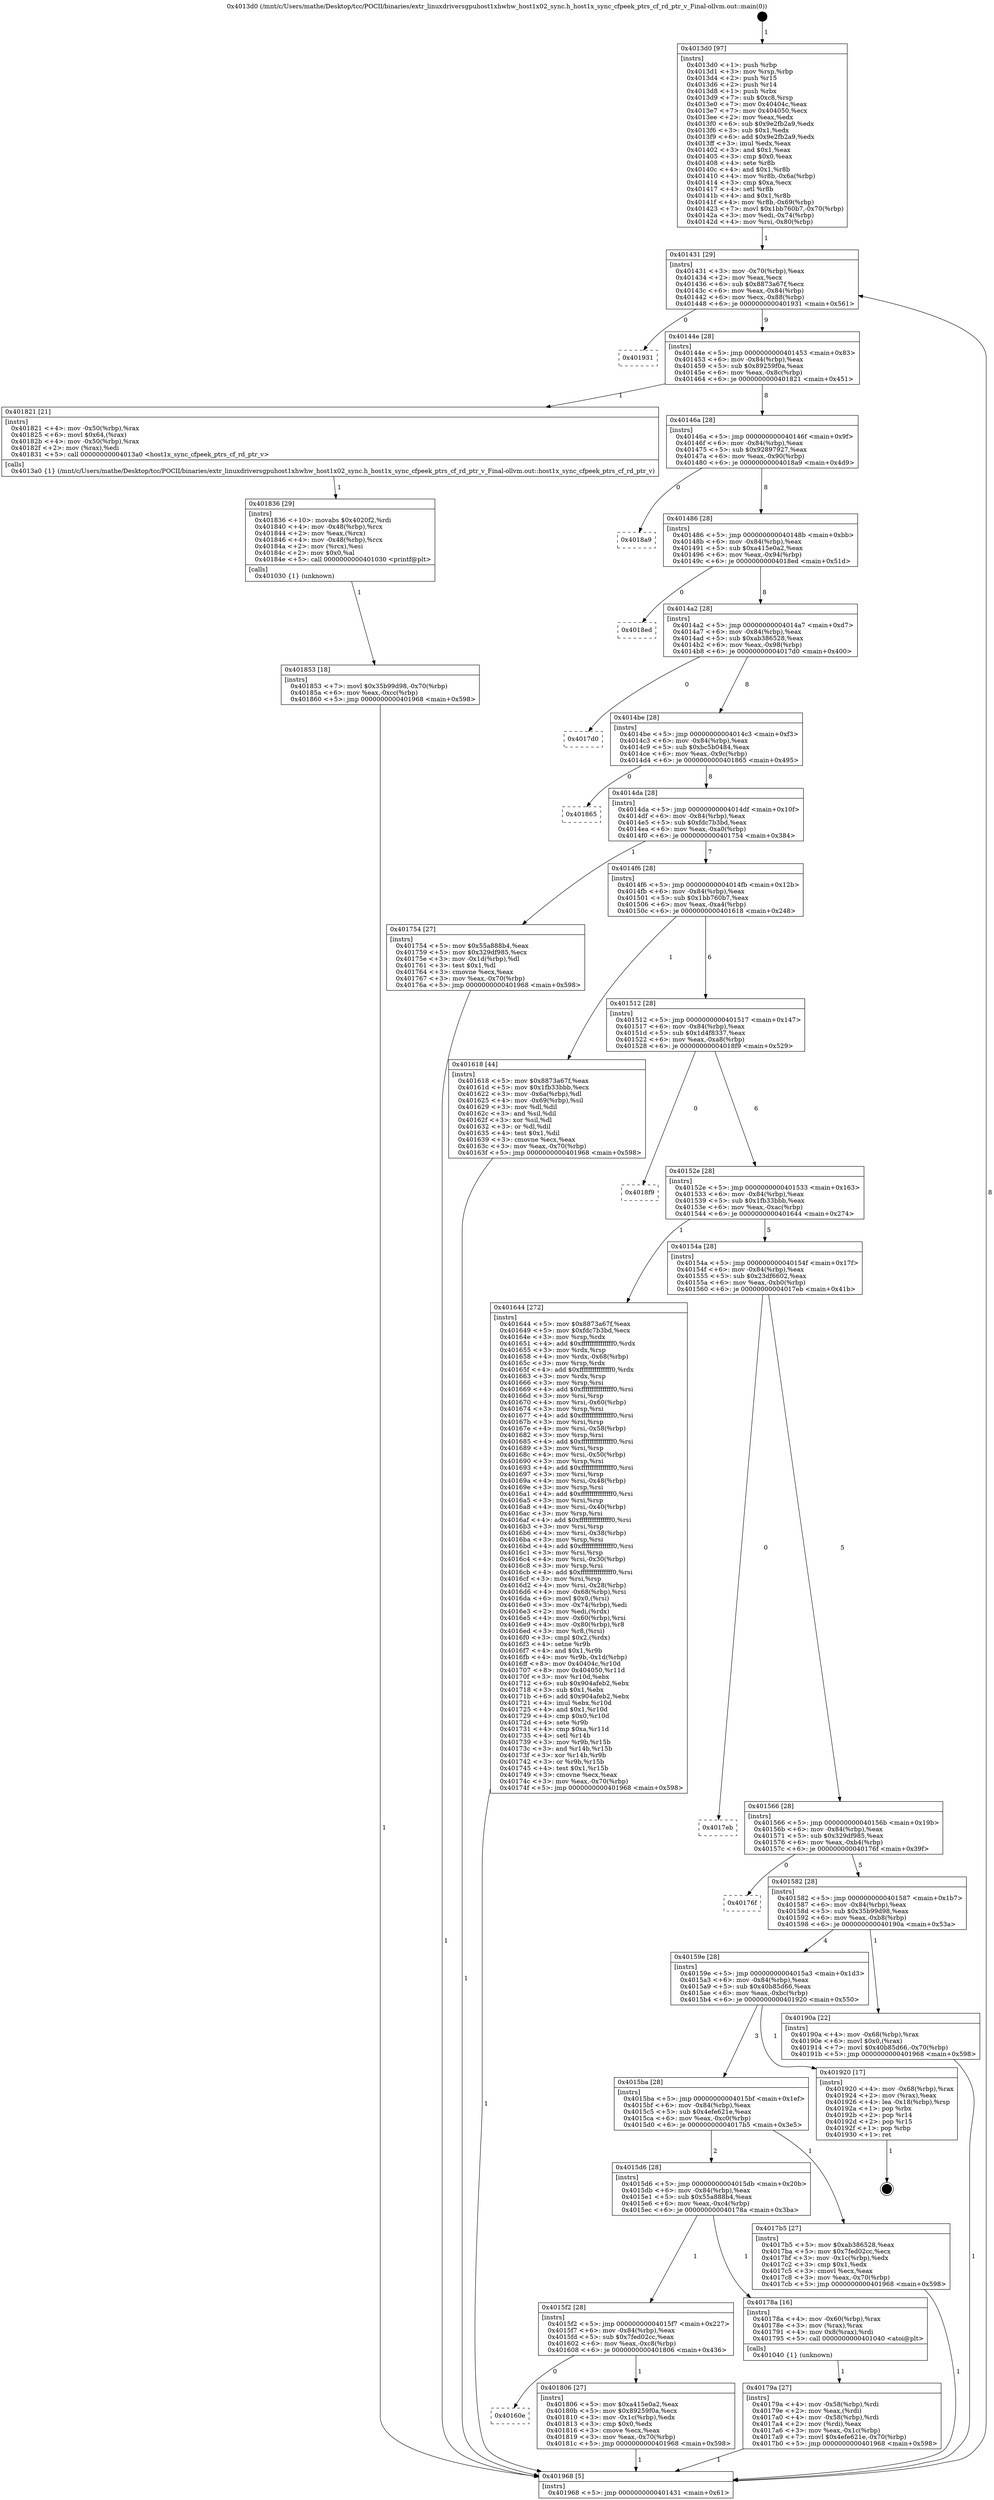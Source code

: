 digraph "0x4013d0" {
  label = "0x4013d0 (/mnt/c/Users/mathe/Desktop/tcc/POCII/binaries/extr_linuxdriversgpuhost1xhwhw_host1x02_sync.h_host1x_sync_cfpeek_ptrs_cf_rd_ptr_v_Final-ollvm.out::main(0))"
  labelloc = "t"
  node[shape=record]

  Entry [label="",width=0.3,height=0.3,shape=circle,fillcolor=black,style=filled]
  "0x401431" [label="{
     0x401431 [29]\l
     | [instrs]\l
     &nbsp;&nbsp;0x401431 \<+3\>: mov -0x70(%rbp),%eax\l
     &nbsp;&nbsp;0x401434 \<+2\>: mov %eax,%ecx\l
     &nbsp;&nbsp;0x401436 \<+6\>: sub $0x8873a67f,%ecx\l
     &nbsp;&nbsp;0x40143c \<+6\>: mov %eax,-0x84(%rbp)\l
     &nbsp;&nbsp;0x401442 \<+6\>: mov %ecx,-0x88(%rbp)\l
     &nbsp;&nbsp;0x401448 \<+6\>: je 0000000000401931 \<main+0x561\>\l
  }"]
  "0x401931" [label="{
     0x401931\l
  }", style=dashed]
  "0x40144e" [label="{
     0x40144e [28]\l
     | [instrs]\l
     &nbsp;&nbsp;0x40144e \<+5\>: jmp 0000000000401453 \<main+0x83\>\l
     &nbsp;&nbsp;0x401453 \<+6\>: mov -0x84(%rbp),%eax\l
     &nbsp;&nbsp;0x401459 \<+5\>: sub $0x89259f0a,%eax\l
     &nbsp;&nbsp;0x40145e \<+6\>: mov %eax,-0x8c(%rbp)\l
     &nbsp;&nbsp;0x401464 \<+6\>: je 0000000000401821 \<main+0x451\>\l
  }"]
  Exit [label="",width=0.3,height=0.3,shape=circle,fillcolor=black,style=filled,peripheries=2]
  "0x401821" [label="{
     0x401821 [21]\l
     | [instrs]\l
     &nbsp;&nbsp;0x401821 \<+4\>: mov -0x50(%rbp),%rax\l
     &nbsp;&nbsp;0x401825 \<+6\>: movl $0x64,(%rax)\l
     &nbsp;&nbsp;0x40182b \<+4\>: mov -0x50(%rbp),%rax\l
     &nbsp;&nbsp;0x40182f \<+2\>: mov (%rax),%edi\l
     &nbsp;&nbsp;0x401831 \<+5\>: call 00000000004013a0 \<host1x_sync_cfpeek_ptrs_cf_rd_ptr_v\>\l
     | [calls]\l
     &nbsp;&nbsp;0x4013a0 \{1\} (/mnt/c/Users/mathe/Desktop/tcc/POCII/binaries/extr_linuxdriversgpuhost1xhwhw_host1x02_sync.h_host1x_sync_cfpeek_ptrs_cf_rd_ptr_v_Final-ollvm.out::host1x_sync_cfpeek_ptrs_cf_rd_ptr_v)\l
  }"]
  "0x40146a" [label="{
     0x40146a [28]\l
     | [instrs]\l
     &nbsp;&nbsp;0x40146a \<+5\>: jmp 000000000040146f \<main+0x9f\>\l
     &nbsp;&nbsp;0x40146f \<+6\>: mov -0x84(%rbp),%eax\l
     &nbsp;&nbsp;0x401475 \<+5\>: sub $0x92897927,%eax\l
     &nbsp;&nbsp;0x40147a \<+6\>: mov %eax,-0x90(%rbp)\l
     &nbsp;&nbsp;0x401480 \<+6\>: je 00000000004018a9 \<main+0x4d9\>\l
  }"]
  "0x401853" [label="{
     0x401853 [18]\l
     | [instrs]\l
     &nbsp;&nbsp;0x401853 \<+7\>: movl $0x35b99d98,-0x70(%rbp)\l
     &nbsp;&nbsp;0x40185a \<+6\>: mov %eax,-0xcc(%rbp)\l
     &nbsp;&nbsp;0x401860 \<+5\>: jmp 0000000000401968 \<main+0x598\>\l
  }"]
  "0x4018a9" [label="{
     0x4018a9\l
  }", style=dashed]
  "0x401486" [label="{
     0x401486 [28]\l
     | [instrs]\l
     &nbsp;&nbsp;0x401486 \<+5\>: jmp 000000000040148b \<main+0xbb\>\l
     &nbsp;&nbsp;0x40148b \<+6\>: mov -0x84(%rbp),%eax\l
     &nbsp;&nbsp;0x401491 \<+5\>: sub $0xa415e0a2,%eax\l
     &nbsp;&nbsp;0x401496 \<+6\>: mov %eax,-0x94(%rbp)\l
     &nbsp;&nbsp;0x40149c \<+6\>: je 00000000004018ed \<main+0x51d\>\l
  }"]
  "0x401836" [label="{
     0x401836 [29]\l
     | [instrs]\l
     &nbsp;&nbsp;0x401836 \<+10\>: movabs $0x4020f2,%rdi\l
     &nbsp;&nbsp;0x401840 \<+4\>: mov -0x48(%rbp),%rcx\l
     &nbsp;&nbsp;0x401844 \<+2\>: mov %eax,(%rcx)\l
     &nbsp;&nbsp;0x401846 \<+4\>: mov -0x48(%rbp),%rcx\l
     &nbsp;&nbsp;0x40184a \<+2\>: mov (%rcx),%esi\l
     &nbsp;&nbsp;0x40184c \<+2\>: mov $0x0,%al\l
     &nbsp;&nbsp;0x40184e \<+5\>: call 0000000000401030 \<printf@plt\>\l
     | [calls]\l
     &nbsp;&nbsp;0x401030 \{1\} (unknown)\l
  }"]
  "0x4018ed" [label="{
     0x4018ed\l
  }", style=dashed]
  "0x4014a2" [label="{
     0x4014a2 [28]\l
     | [instrs]\l
     &nbsp;&nbsp;0x4014a2 \<+5\>: jmp 00000000004014a7 \<main+0xd7\>\l
     &nbsp;&nbsp;0x4014a7 \<+6\>: mov -0x84(%rbp),%eax\l
     &nbsp;&nbsp;0x4014ad \<+5\>: sub $0xab386528,%eax\l
     &nbsp;&nbsp;0x4014b2 \<+6\>: mov %eax,-0x98(%rbp)\l
     &nbsp;&nbsp;0x4014b8 \<+6\>: je 00000000004017d0 \<main+0x400\>\l
  }"]
  "0x40160e" [label="{
     0x40160e\l
  }", style=dashed]
  "0x4017d0" [label="{
     0x4017d0\l
  }", style=dashed]
  "0x4014be" [label="{
     0x4014be [28]\l
     | [instrs]\l
     &nbsp;&nbsp;0x4014be \<+5\>: jmp 00000000004014c3 \<main+0xf3\>\l
     &nbsp;&nbsp;0x4014c3 \<+6\>: mov -0x84(%rbp),%eax\l
     &nbsp;&nbsp;0x4014c9 \<+5\>: sub $0xbc5b0484,%eax\l
     &nbsp;&nbsp;0x4014ce \<+6\>: mov %eax,-0x9c(%rbp)\l
     &nbsp;&nbsp;0x4014d4 \<+6\>: je 0000000000401865 \<main+0x495\>\l
  }"]
  "0x401806" [label="{
     0x401806 [27]\l
     | [instrs]\l
     &nbsp;&nbsp;0x401806 \<+5\>: mov $0xa415e0a2,%eax\l
     &nbsp;&nbsp;0x40180b \<+5\>: mov $0x89259f0a,%ecx\l
     &nbsp;&nbsp;0x401810 \<+3\>: mov -0x1c(%rbp),%edx\l
     &nbsp;&nbsp;0x401813 \<+3\>: cmp $0x0,%edx\l
     &nbsp;&nbsp;0x401816 \<+3\>: cmove %ecx,%eax\l
     &nbsp;&nbsp;0x401819 \<+3\>: mov %eax,-0x70(%rbp)\l
     &nbsp;&nbsp;0x40181c \<+5\>: jmp 0000000000401968 \<main+0x598\>\l
  }"]
  "0x401865" [label="{
     0x401865\l
  }", style=dashed]
  "0x4014da" [label="{
     0x4014da [28]\l
     | [instrs]\l
     &nbsp;&nbsp;0x4014da \<+5\>: jmp 00000000004014df \<main+0x10f\>\l
     &nbsp;&nbsp;0x4014df \<+6\>: mov -0x84(%rbp),%eax\l
     &nbsp;&nbsp;0x4014e5 \<+5\>: sub $0xfdc7b3bd,%eax\l
     &nbsp;&nbsp;0x4014ea \<+6\>: mov %eax,-0xa0(%rbp)\l
     &nbsp;&nbsp;0x4014f0 \<+6\>: je 0000000000401754 \<main+0x384\>\l
  }"]
  "0x40179a" [label="{
     0x40179a [27]\l
     | [instrs]\l
     &nbsp;&nbsp;0x40179a \<+4\>: mov -0x58(%rbp),%rdi\l
     &nbsp;&nbsp;0x40179e \<+2\>: mov %eax,(%rdi)\l
     &nbsp;&nbsp;0x4017a0 \<+4\>: mov -0x58(%rbp),%rdi\l
     &nbsp;&nbsp;0x4017a4 \<+2\>: mov (%rdi),%eax\l
     &nbsp;&nbsp;0x4017a6 \<+3\>: mov %eax,-0x1c(%rbp)\l
     &nbsp;&nbsp;0x4017a9 \<+7\>: movl $0x4efe621e,-0x70(%rbp)\l
     &nbsp;&nbsp;0x4017b0 \<+5\>: jmp 0000000000401968 \<main+0x598\>\l
  }"]
  "0x401754" [label="{
     0x401754 [27]\l
     | [instrs]\l
     &nbsp;&nbsp;0x401754 \<+5\>: mov $0x55a888b4,%eax\l
     &nbsp;&nbsp;0x401759 \<+5\>: mov $0x329df985,%ecx\l
     &nbsp;&nbsp;0x40175e \<+3\>: mov -0x1d(%rbp),%dl\l
     &nbsp;&nbsp;0x401761 \<+3\>: test $0x1,%dl\l
     &nbsp;&nbsp;0x401764 \<+3\>: cmovne %ecx,%eax\l
     &nbsp;&nbsp;0x401767 \<+3\>: mov %eax,-0x70(%rbp)\l
     &nbsp;&nbsp;0x40176a \<+5\>: jmp 0000000000401968 \<main+0x598\>\l
  }"]
  "0x4014f6" [label="{
     0x4014f6 [28]\l
     | [instrs]\l
     &nbsp;&nbsp;0x4014f6 \<+5\>: jmp 00000000004014fb \<main+0x12b\>\l
     &nbsp;&nbsp;0x4014fb \<+6\>: mov -0x84(%rbp),%eax\l
     &nbsp;&nbsp;0x401501 \<+5\>: sub $0x1bb760b7,%eax\l
     &nbsp;&nbsp;0x401506 \<+6\>: mov %eax,-0xa4(%rbp)\l
     &nbsp;&nbsp;0x40150c \<+6\>: je 0000000000401618 \<main+0x248\>\l
  }"]
  "0x4015f2" [label="{
     0x4015f2 [28]\l
     | [instrs]\l
     &nbsp;&nbsp;0x4015f2 \<+5\>: jmp 00000000004015f7 \<main+0x227\>\l
     &nbsp;&nbsp;0x4015f7 \<+6\>: mov -0x84(%rbp),%eax\l
     &nbsp;&nbsp;0x4015fd \<+5\>: sub $0x7fed02cc,%eax\l
     &nbsp;&nbsp;0x401602 \<+6\>: mov %eax,-0xc8(%rbp)\l
     &nbsp;&nbsp;0x401608 \<+6\>: je 0000000000401806 \<main+0x436\>\l
  }"]
  "0x401618" [label="{
     0x401618 [44]\l
     | [instrs]\l
     &nbsp;&nbsp;0x401618 \<+5\>: mov $0x8873a67f,%eax\l
     &nbsp;&nbsp;0x40161d \<+5\>: mov $0x1fb33bbb,%ecx\l
     &nbsp;&nbsp;0x401622 \<+3\>: mov -0x6a(%rbp),%dl\l
     &nbsp;&nbsp;0x401625 \<+4\>: mov -0x69(%rbp),%sil\l
     &nbsp;&nbsp;0x401629 \<+3\>: mov %dl,%dil\l
     &nbsp;&nbsp;0x40162c \<+3\>: and %sil,%dil\l
     &nbsp;&nbsp;0x40162f \<+3\>: xor %sil,%dl\l
     &nbsp;&nbsp;0x401632 \<+3\>: or %dl,%dil\l
     &nbsp;&nbsp;0x401635 \<+4\>: test $0x1,%dil\l
     &nbsp;&nbsp;0x401639 \<+3\>: cmovne %ecx,%eax\l
     &nbsp;&nbsp;0x40163c \<+3\>: mov %eax,-0x70(%rbp)\l
     &nbsp;&nbsp;0x40163f \<+5\>: jmp 0000000000401968 \<main+0x598\>\l
  }"]
  "0x401512" [label="{
     0x401512 [28]\l
     | [instrs]\l
     &nbsp;&nbsp;0x401512 \<+5\>: jmp 0000000000401517 \<main+0x147\>\l
     &nbsp;&nbsp;0x401517 \<+6\>: mov -0x84(%rbp),%eax\l
     &nbsp;&nbsp;0x40151d \<+5\>: sub $0x1d4f8337,%eax\l
     &nbsp;&nbsp;0x401522 \<+6\>: mov %eax,-0xa8(%rbp)\l
     &nbsp;&nbsp;0x401528 \<+6\>: je 00000000004018f9 \<main+0x529\>\l
  }"]
  "0x401968" [label="{
     0x401968 [5]\l
     | [instrs]\l
     &nbsp;&nbsp;0x401968 \<+5\>: jmp 0000000000401431 \<main+0x61\>\l
  }"]
  "0x4013d0" [label="{
     0x4013d0 [97]\l
     | [instrs]\l
     &nbsp;&nbsp;0x4013d0 \<+1\>: push %rbp\l
     &nbsp;&nbsp;0x4013d1 \<+3\>: mov %rsp,%rbp\l
     &nbsp;&nbsp;0x4013d4 \<+2\>: push %r15\l
     &nbsp;&nbsp;0x4013d6 \<+2\>: push %r14\l
     &nbsp;&nbsp;0x4013d8 \<+1\>: push %rbx\l
     &nbsp;&nbsp;0x4013d9 \<+7\>: sub $0xc8,%rsp\l
     &nbsp;&nbsp;0x4013e0 \<+7\>: mov 0x40404c,%eax\l
     &nbsp;&nbsp;0x4013e7 \<+7\>: mov 0x404050,%ecx\l
     &nbsp;&nbsp;0x4013ee \<+2\>: mov %eax,%edx\l
     &nbsp;&nbsp;0x4013f0 \<+6\>: sub $0x9e2fb2a9,%edx\l
     &nbsp;&nbsp;0x4013f6 \<+3\>: sub $0x1,%edx\l
     &nbsp;&nbsp;0x4013f9 \<+6\>: add $0x9e2fb2a9,%edx\l
     &nbsp;&nbsp;0x4013ff \<+3\>: imul %edx,%eax\l
     &nbsp;&nbsp;0x401402 \<+3\>: and $0x1,%eax\l
     &nbsp;&nbsp;0x401405 \<+3\>: cmp $0x0,%eax\l
     &nbsp;&nbsp;0x401408 \<+4\>: sete %r8b\l
     &nbsp;&nbsp;0x40140c \<+4\>: and $0x1,%r8b\l
     &nbsp;&nbsp;0x401410 \<+4\>: mov %r8b,-0x6a(%rbp)\l
     &nbsp;&nbsp;0x401414 \<+3\>: cmp $0xa,%ecx\l
     &nbsp;&nbsp;0x401417 \<+4\>: setl %r8b\l
     &nbsp;&nbsp;0x40141b \<+4\>: and $0x1,%r8b\l
     &nbsp;&nbsp;0x40141f \<+4\>: mov %r8b,-0x69(%rbp)\l
     &nbsp;&nbsp;0x401423 \<+7\>: movl $0x1bb760b7,-0x70(%rbp)\l
     &nbsp;&nbsp;0x40142a \<+3\>: mov %edi,-0x74(%rbp)\l
     &nbsp;&nbsp;0x40142d \<+4\>: mov %rsi,-0x80(%rbp)\l
  }"]
  "0x40178a" [label="{
     0x40178a [16]\l
     | [instrs]\l
     &nbsp;&nbsp;0x40178a \<+4\>: mov -0x60(%rbp),%rax\l
     &nbsp;&nbsp;0x40178e \<+3\>: mov (%rax),%rax\l
     &nbsp;&nbsp;0x401791 \<+4\>: mov 0x8(%rax),%rdi\l
     &nbsp;&nbsp;0x401795 \<+5\>: call 0000000000401040 \<atoi@plt\>\l
     | [calls]\l
     &nbsp;&nbsp;0x401040 \{1\} (unknown)\l
  }"]
  "0x4018f9" [label="{
     0x4018f9\l
  }", style=dashed]
  "0x40152e" [label="{
     0x40152e [28]\l
     | [instrs]\l
     &nbsp;&nbsp;0x40152e \<+5\>: jmp 0000000000401533 \<main+0x163\>\l
     &nbsp;&nbsp;0x401533 \<+6\>: mov -0x84(%rbp),%eax\l
     &nbsp;&nbsp;0x401539 \<+5\>: sub $0x1fb33bbb,%eax\l
     &nbsp;&nbsp;0x40153e \<+6\>: mov %eax,-0xac(%rbp)\l
     &nbsp;&nbsp;0x401544 \<+6\>: je 0000000000401644 \<main+0x274\>\l
  }"]
  "0x4015d6" [label="{
     0x4015d6 [28]\l
     | [instrs]\l
     &nbsp;&nbsp;0x4015d6 \<+5\>: jmp 00000000004015db \<main+0x20b\>\l
     &nbsp;&nbsp;0x4015db \<+6\>: mov -0x84(%rbp),%eax\l
     &nbsp;&nbsp;0x4015e1 \<+5\>: sub $0x55a888b4,%eax\l
     &nbsp;&nbsp;0x4015e6 \<+6\>: mov %eax,-0xc4(%rbp)\l
     &nbsp;&nbsp;0x4015ec \<+6\>: je 000000000040178a \<main+0x3ba\>\l
  }"]
  "0x401644" [label="{
     0x401644 [272]\l
     | [instrs]\l
     &nbsp;&nbsp;0x401644 \<+5\>: mov $0x8873a67f,%eax\l
     &nbsp;&nbsp;0x401649 \<+5\>: mov $0xfdc7b3bd,%ecx\l
     &nbsp;&nbsp;0x40164e \<+3\>: mov %rsp,%rdx\l
     &nbsp;&nbsp;0x401651 \<+4\>: add $0xfffffffffffffff0,%rdx\l
     &nbsp;&nbsp;0x401655 \<+3\>: mov %rdx,%rsp\l
     &nbsp;&nbsp;0x401658 \<+4\>: mov %rdx,-0x68(%rbp)\l
     &nbsp;&nbsp;0x40165c \<+3\>: mov %rsp,%rdx\l
     &nbsp;&nbsp;0x40165f \<+4\>: add $0xfffffffffffffff0,%rdx\l
     &nbsp;&nbsp;0x401663 \<+3\>: mov %rdx,%rsp\l
     &nbsp;&nbsp;0x401666 \<+3\>: mov %rsp,%rsi\l
     &nbsp;&nbsp;0x401669 \<+4\>: add $0xfffffffffffffff0,%rsi\l
     &nbsp;&nbsp;0x40166d \<+3\>: mov %rsi,%rsp\l
     &nbsp;&nbsp;0x401670 \<+4\>: mov %rsi,-0x60(%rbp)\l
     &nbsp;&nbsp;0x401674 \<+3\>: mov %rsp,%rsi\l
     &nbsp;&nbsp;0x401677 \<+4\>: add $0xfffffffffffffff0,%rsi\l
     &nbsp;&nbsp;0x40167b \<+3\>: mov %rsi,%rsp\l
     &nbsp;&nbsp;0x40167e \<+4\>: mov %rsi,-0x58(%rbp)\l
     &nbsp;&nbsp;0x401682 \<+3\>: mov %rsp,%rsi\l
     &nbsp;&nbsp;0x401685 \<+4\>: add $0xfffffffffffffff0,%rsi\l
     &nbsp;&nbsp;0x401689 \<+3\>: mov %rsi,%rsp\l
     &nbsp;&nbsp;0x40168c \<+4\>: mov %rsi,-0x50(%rbp)\l
     &nbsp;&nbsp;0x401690 \<+3\>: mov %rsp,%rsi\l
     &nbsp;&nbsp;0x401693 \<+4\>: add $0xfffffffffffffff0,%rsi\l
     &nbsp;&nbsp;0x401697 \<+3\>: mov %rsi,%rsp\l
     &nbsp;&nbsp;0x40169a \<+4\>: mov %rsi,-0x48(%rbp)\l
     &nbsp;&nbsp;0x40169e \<+3\>: mov %rsp,%rsi\l
     &nbsp;&nbsp;0x4016a1 \<+4\>: add $0xfffffffffffffff0,%rsi\l
     &nbsp;&nbsp;0x4016a5 \<+3\>: mov %rsi,%rsp\l
     &nbsp;&nbsp;0x4016a8 \<+4\>: mov %rsi,-0x40(%rbp)\l
     &nbsp;&nbsp;0x4016ac \<+3\>: mov %rsp,%rsi\l
     &nbsp;&nbsp;0x4016af \<+4\>: add $0xfffffffffffffff0,%rsi\l
     &nbsp;&nbsp;0x4016b3 \<+3\>: mov %rsi,%rsp\l
     &nbsp;&nbsp;0x4016b6 \<+4\>: mov %rsi,-0x38(%rbp)\l
     &nbsp;&nbsp;0x4016ba \<+3\>: mov %rsp,%rsi\l
     &nbsp;&nbsp;0x4016bd \<+4\>: add $0xfffffffffffffff0,%rsi\l
     &nbsp;&nbsp;0x4016c1 \<+3\>: mov %rsi,%rsp\l
     &nbsp;&nbsp;0x4016c4 \<+4\>: mov %rsi,-0x30(%rbp)\l
     &nbsp;&nbsp;0x4016c8 \<+3\>: mov %rsp,%rsi\l
     &nbsp;&nbsp;0x4016cb \<+4\>: add $0xfffffffffffffff0,%rsi\l
     &nbsp;&nbsp;0x4016cf \<+3\>: mov %rsi,%rsp\l
     &nbsp;&nbsp;0x4016d2 \<+4\>: mov %rsi,-0x28(%rbp)\l
     &nbsp;&nbsp;0x4016d6 \<+4\>: mov -0x68(%rbp),%rsi\l
     &nbsp;&nbsp;0x4016da \<+6\>: movl $0x0,(%rsi)\l
     &nbsp;&nbsp;0x4016e0 \<+3\>: mov -0x74(%rbp),%edi\l
     &nbsp;&nbsp;0x4016e3 \<+2\>: mov %edi,(%rdx)\l
     &nbsp;&nbsp;0x4016e5 \<+4\>: mov -0x60(%rbp),%rsi\l
     &nbsp;&nbsp;0x4016e9 \<+4\>: mov -0x80(%rbp),%r8\l
     &nbsp;&nbsp;0x4016ed \<+3\>: mov %r8,(%rsi)\l
     &nbsp;&nbsp;0x4016f0 \<+3\>: cmpl $0x2,(%rdx)\l
     &nbsp;&nbsp;0x4016f3 \<+4\>: setne %r9b\l
     &nbsp;&nbsp;0x4016f7 \<+4\>: and $0x1,%r9b\l
     &nbsp;&nbsp;0x4016fb \<+4\>: mov %r9b,-0x1d(%rbp)\l
     &nbsp;&nbsp;0x4016ff \<+8\>: mov 0x40404c,%r10d\l
     &nbsp;&nbsp;0x401707 \<+8\>: mov 0x404050,%r11d\l
     &nbsp;&nbsp;0x40170f \<+3\>: mov %r10d,%ebx\l
     &nbsp;&nbsp;0x401712 \<+6\>: sub $0x904afeb2,%ebx\l
     &nbsp;&nbsp;0x401718 \<+3\>: sub $0x1,%ebx\l
     &nbsp;&nbsp;0x40171b \<+6\>: add $0x904afeb2,%ebx\l
     &nbsp;&nbsp;0x401721 \<+4\>: imul %ebx,%r10d\l
     &nbsp;&nbsp;0x401725 \<+4\>: and $0x1,%r10d\l
     &nbsp;&nbsp;0x401729 \<+4\>: cmp $0x0,%r10d\l
     &nbsp;&nbsp;0x40172d \<+4\>: sete %r9b\l
     &nbsp;&nbsp;0x401731 \<+4\>: cmp $0xa,%r11d\l
     &nbsp;&nbsp;0x401735 \<+4\>: setl %r14b\l
     &nbsp;&nbsp;0x401739 \<+3\>: mov %r9b,%r15b\l
     &nbsp;&nbsp;0x40173c \<+3\>: and %r14b,%r15b\l
     &nbsp;&nbsp;0x40173f \<+3\>: xor %r14b,%r9b\l
     &nbsp;&nbsp;0x401742 \<+3\>: or %r9b,%r15b\l
     &nbsp;&nbsp;0x401745 \<+4\>: test $0x1,%r15b\l
     &nbsp;&nbsp;0x401749 \<+3\>: cmovne %ecx,%eax\l
     &nbsp;&nbsp;0x40174c \<+3\>: mov %eax,-0x70(%rbp)\l
     &nbsp;&nbsp;0x40174f \<+5\>: jmp 0000000000401968 \<main+0x598\>\l
  }"]
  "0x40154a" [label="{
     0x40154a [28]\l
     | [instrs]\l
     &nbsp;&nbsp;0x40154a \<+5\>: jmp 000000000040154f \<main+0x17f\>\l
     &nbsp;&nbsp;0x40154f \<+6\>: mov -0x84(%rbp),%eax\l
     &nbsp;&nbsp;0x401555 \<+5\>: sub $0x23df6602,%eax\l
     &nbsp;&nbsp;0x40155a \<+6\>: mov %eax,-0xb0(%rbp)\l
     &nbsp;&nbsp;0x401560 \<+6\>: je 00000000004017eb \<main+0x41b\>\l
  }"]
  "0x4017b5" [label="{
     0x4017b5 [27]\l
     | [instrs]\l
     &nbsp;&nbsp;0x4017b5 \<+5\>: mov $0xab386528,%eax\l
     &nbsp;&nbsp;0x4017ba \<+5\>: mov $0x7fed02cc,%ecx\l
     &nbsp;&nbsp;0x4017bf \<+3\>: mov -0x1c(%rbp),%edx\l
     &nbsp;&nbsp;0x4017c2 \<+3\>: cmp $0x1,%edx\l
     &nbsp;&nbsp;0x4017c5 \<+3\>: cmovl %ecx,%eax\l
     &nbsp;&nbsp;0x4017c8 \<+3\>: mov %eax,-0x70(%rbp)\l
     &nbsp;&nbsp;0x4017cb \<+5\>: jmp 0000000000401968 \<main+0x598\>\l
  }"]
  "0x4015ba" [label="{
     0x4015ba [28]\l
     | [instrs]\l
     &nbsp;&nbsp;0x4015ba \<+5\>: jmp 00000000004015bf \<main+0x1ef\>\l
     &nbsp;&nbsp;0x4015bf \<+6\>: mov -0x84(%rbp),%eax\l
     &nbsp;&nbsp;0x4015c5 \<+5\>: sub $0x4efe621e,%eax\l
     &nbsp;&nbsp;0x4015ca \<+6\>: mov %eax,-0xc0(%rbp)\l
     &nbsp;&nbsp;0x4015d0 \<+6\>: je 00000000004017b5 \<main+0x3e5\>\l
  }"]
  "0x4017eb" [label="{
     0x4017eb\l
  }", style=dashed]
  "0x401566" [label="{
     0x401566 [28]\l
     | [instrs]\l
     &nbsp;&nbsp;0x401566 \<+5\>: jmp 000000000040156b \<main+0x19b\>\l
     &nbsp;&nbsp;0x40156b \<+6\>: mov -0x84(%rbp),%eax\l
     &nbsp;&nbsp;0x401571 \<+5\>: sub $0x329df985,%eax\l
     &nbsp;&nbsp;0x401576 \<+6\>: mov %eax,-0xb4(%rbp)\l
     &nbsp;&nbsp;0x40157c \<+6\>: je 000000000040176f \<main+0x39f\>\l
  }"]
  "0x401920" [label="{
     0x401920 [17]\l
     | [instrs]\l
     &nbsp;&nbsp;0x401920 \<+4\>: mov -0x68(%rbp),%rax\l
     &nbsp;&nbsp;0x401924 \<+2\>: mov (%rax),%eax\l
     &nbsp;&nbsp;0x401926 \<+4\>: lea -0x18(%rbp),%rsp\l
     &nbsp;&nbsp;0x40192a \<+1\>: pop %rbx\l
     &nbsp;&nbsp;0x40192b \<+2\>: pop %r14\l
     &nbsp;&nbsp;0x40192d \<+2\>: pop %r15\l
     &nbsp;&nbsp;0x40192f \<+1\>: pop %rbp\l
     &nbsp;&nbsp;0x401930 \<+1\>: ret\l
  }"]
  "0x40176f" [label="{
     0x40176f\l
  }", style=dashed]
  "0x401582" [label="{
     0x401582 [28]\l
     | [instrs]\l
     &nbsp;&nbsp;0x401582 \<+5\>: jmp 0000000000401587 \<main+0x1b7\>\l
     &nbsp;&nbsp;0x401587 \<+6\>: mov -0x84(%rbp),%eax\l
     &nbsp;&nbsp;0x40158d \<+5\>: sub $0x35b99d98,%eax\l
     &nbsp;&nbsp;0x401592 \<+6\>: mov %eax,-0xb8(%rbp)\l
     &nbsp;&nbsp;0x401598 \<+6\>: je 000000000040190a \<main+0x53a\>\l
  }"]
  "0x40159e" [label="{
     0x40159e [28]\l
     | [instrs]\l
     &nbsp;&nbsp;0x40159e \<+5\>: jmp 00000000004015a3 \<main+0x1d3\>\l
     &nbsp;&nbsp;0x4015a3 \<+6\>: mov -0x84(%rbp),%eax\l
     &nbsp;&nbsp;0x4015a9 \<+5\>: sub $0x40b85d66,%eax\l
     &nbsp;&nbsp;0x4015ae \<+6\>: mov %eax,-0xbc(%rbp)\l
     &nbsp;&nbsp;0x4015b4 \<+6\>: je 0000000000401920 \<main+0x550\>\l
  }"]
  "0x40190a" [label="{
     0x40190a [22]\l
     | [instrs]\l
     &nbsp;&nbsp;0x40190a \<+4\>: mov -0x68(%rbp),%rax\l
     &nbsp;&nbsp;0x40190e \<+6\>: movl $0x0,(%rax)\l
     &nbsp;&nbsp;0x401914 \<+7\>: movl $0x40b85d66,-0x70(%rbp)\l
     &nbsp;&nbsp;0x40191b \<+5\>: jmp 0000000000401968 \<main+0x598\>\l
  }"]
  Entry -> "0x4013d0" [label=" 1"]
  "0x401431" -> "0x401931" [label=" 0"]
  "0x401431" -> "0x40144e" [label=" 9"]
  "0x401920" -> Exit [label=" 1"]
  "0x40144e" -> "0x401821" [label=" 1"]
  "0x40144e" -> "0x40146a" [label=" 8"]
  "0x40190a" -> "0x401968" [label=" 1"]
  "0x40146a" -> "0x4018a9" [label=" 0"]
  "0x40146a" -> "0x401486" [label=" 8"]
  "0x401853" -> "0x401968" [label=" 1"]
  "0x401486" -> "0x4018ed" [label=" 0"]
  "0x401486" -> "0x4014a2" [label=" 8"]
  "0x401836" -> "0x401853" [label=" 1"]
  "0x4014a2" -> "0x4017d0" [label=" 0"]
  "0x4014a2" -> "0x4014be" [label=" 8"]
  "0x401821" -> "0x401836" [label=" 1"]
  "0x4014be" -> "0x401865" [label=" 0"]
  "0x4014be" -> "0x4014da" [label=" 8"]
  "0x401806" -> "0x401968" [label=" 1"]
  "0x4014da" -> "0x401754" [label=" 1"]
  "0x4014da" -> "0x4014f6" [label=" 7"]
  "0x4015f2" -> "0x401806" [label=" 1"]
  "0x4014f6" -> "0x401618" [label=" 1"]
  "0x4014f6" -> "0x401512" [label=" 6"]
  "0x401618" -> "0x401968" [label=" 1"]
  "0x4013d0" -> "0x401431" [label=" 1"]
  "0x401968" -> "0x401431" [label=" 8"]
  "0x4015f2" -> "0x40160e" [label=" 0"]
  "0x401512" -> "0x4018f9" [label=" 0"]
  "0x401512" -> "0x40152e" [label=" 6"]
  "0x4017b5" -> "0x401968" [label=" 1"]
  "0x40152e" -> "0x401644" [label=" 1"]
  "0x40152e" -> "0x40154a" [label=" 5"]
  "0x40178a" -> "0x40179a" [label=" 1"]
  "0x401644" -> "0x401968" [label=" 1"]
  "0x401754" -> "0x401968" [label=" 1"]
  "0x4015d6" -> "0x4015f2" [label=" 1"]
  "0x40154a" -> "0x4017eb" [label=" 0"]
  "0x40154a" -> "0x401566" [label=" 5"]
  "0x40179a" -> "0x401968" [label=" 1"]
  "0x401566" -> "0x40176f" [label=" 0"]
  "0x401566" -> "0x401582" [label=" 5"]
  "0x4015ba" -> "0x4015d6" [label=" 2"]
  "0x401582" -> "0x40190a" [label=" 1"]
  "0x401582" -> "0x40159e" [label=" 4"]
  "0x4015ba" -> "0x4017b5" [label=" 1"]
  "0x40159e" -> "0x401920" [label=" 1"]
  "0x40159e" -> "0x4015ba" [label=" 3"]
  "0x4015d6" -> "0x40178a" [label=" 1"]
}
